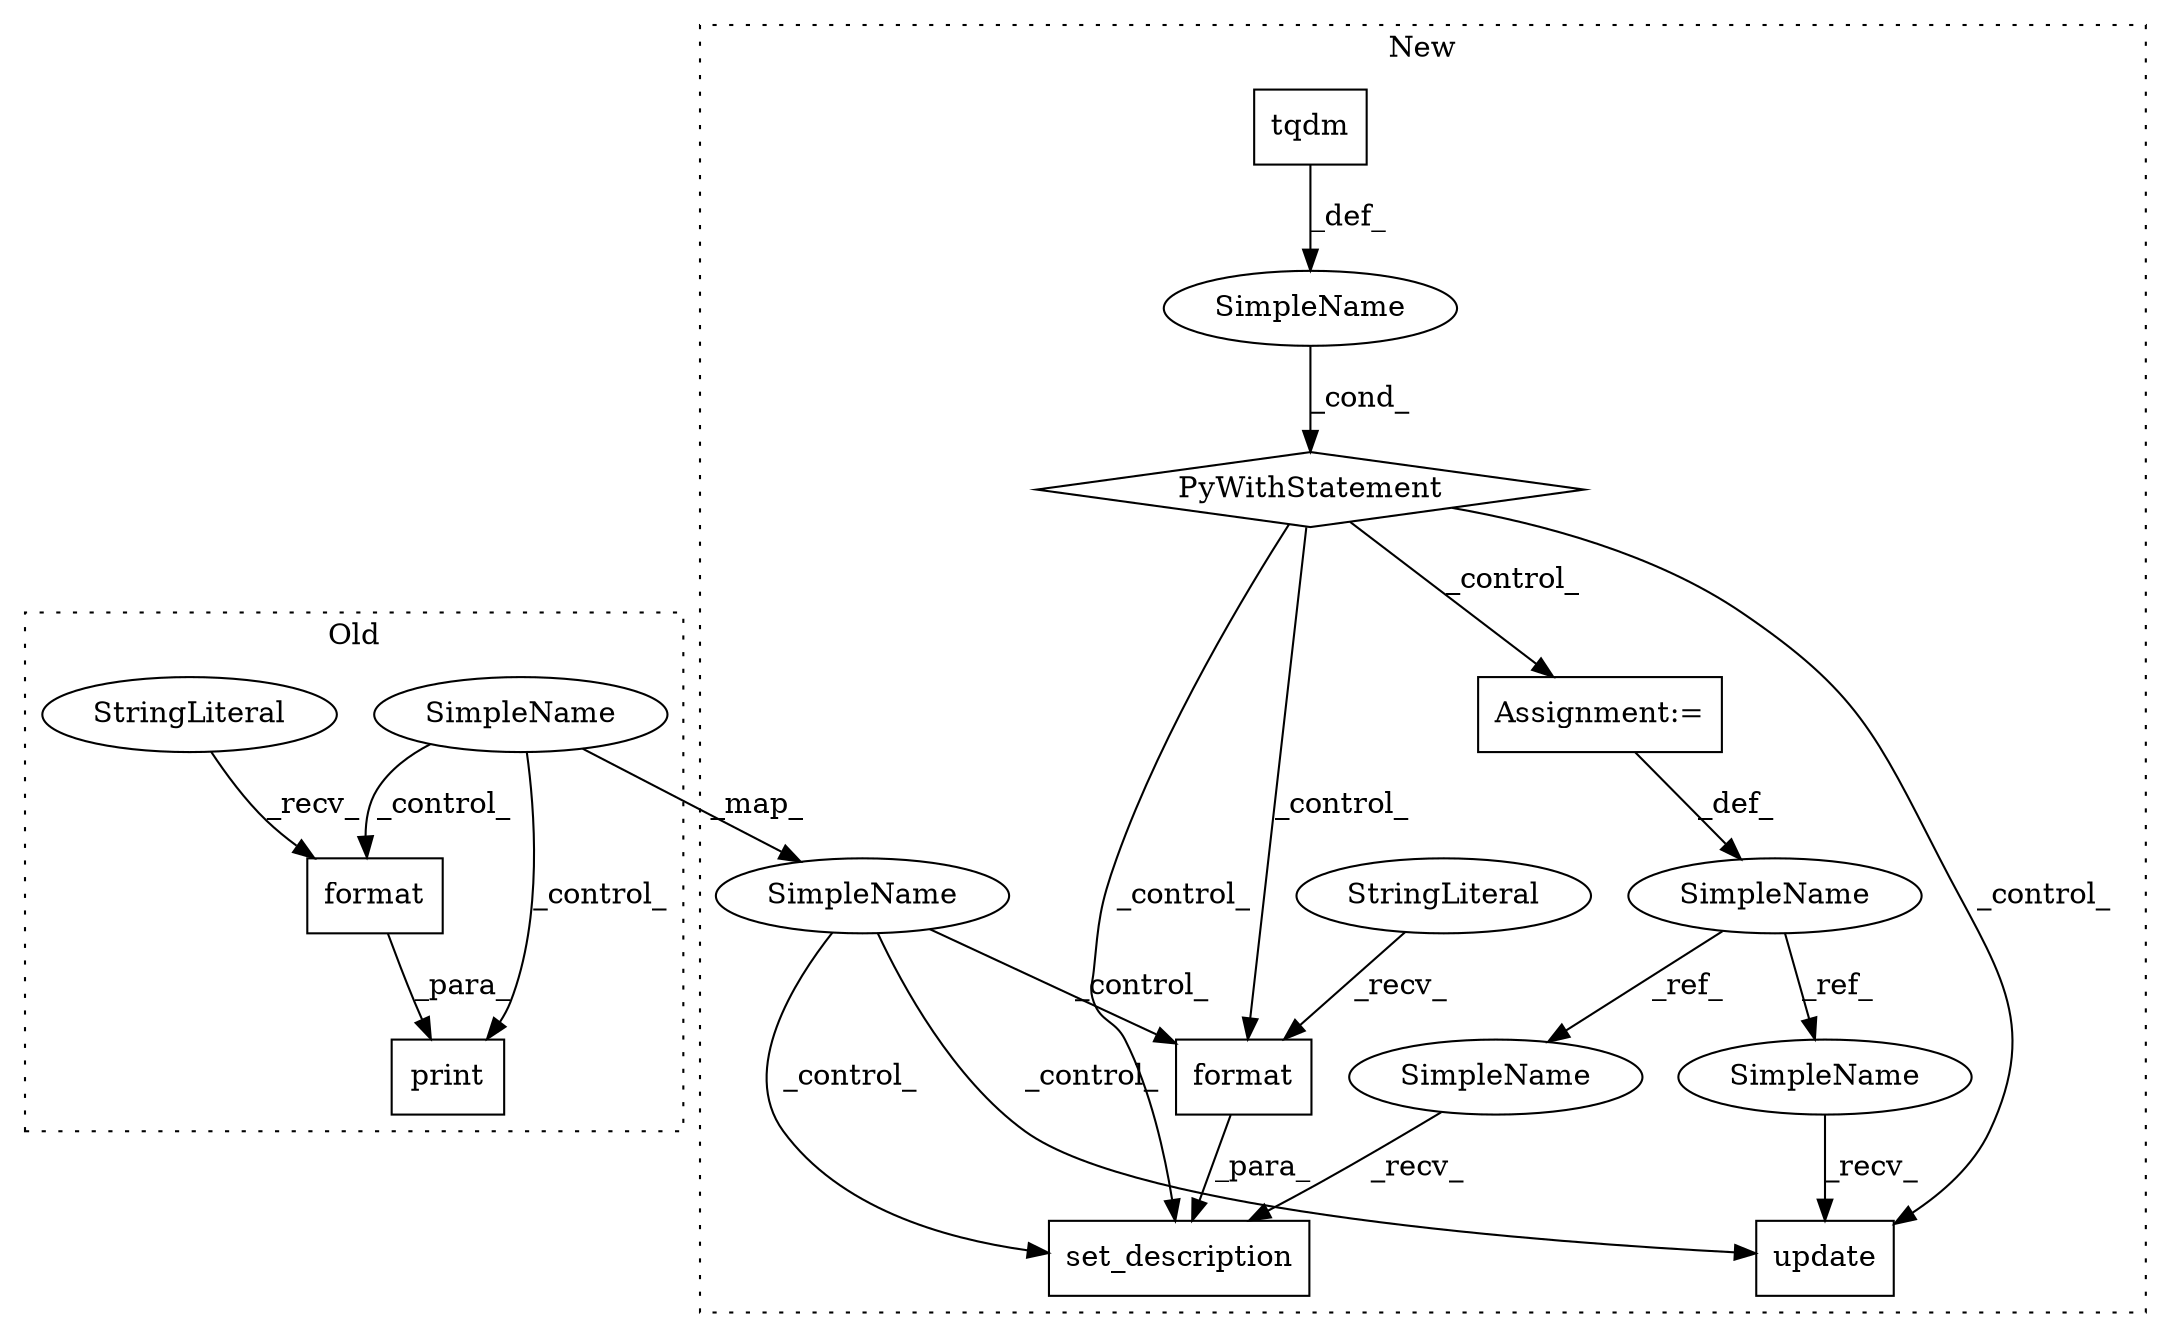 digraph G {
subgraph cluster0 {
1 [label="format" a="32" s="5698,5758" l="7,1" shape="box"];
7 [label="SimpleName" a="42" s="4118" l="1" shape="ellipse"];
10 [label="StringLiteral" a="45" s="5536" l="161" shape="ellipse"];
13 [label="print" a="32" s="5530,5759" l="6,1" shape="box"];
label = "Old";
style="dotted";
}
subgraph cluster1 {
2 [label="set_description" a="32" s="5856,5953" l="16,1" shape="box"];
3 [label="SimpleName" a="42" s="" l="" shape="ellipse"];
4 [label="PyWithStatement" a="104" s="4313,4343" l="10,2" shape="diamond"];
5 [label="update" a="32" s="5969,5991" l="7,1" shape="box"];
6 [label="SimpleName" a="42" s="4454" l="1" shape="ellipse"];
8 [label="format" a="32" s="5911,5952" l="7,1" shape="box"];
9 [label="SimpleName" a="42" s="4357" l="4" shape="ellipse"];
11 [label="StringLiteral" a="45" s="5872" l="38" shape="ellipse"];
12 [label="tqdm" a="32" s="4323,4342" l="5,1" shape="box"];
14 [label="Assignment:=" a="7" s="4357" l="4" shape="box"];
15 [label="SimpleName" a="42" s="5851" l="4" shape="ellipse"];
16 [label="SimpleName" a="42" s="5964" l="4" shape="ellipse"];
label = "New";
style="dotted";
}
1 -> 13 [label="_para_"];
3 -> 4 [label="_cond_"];
4 -> 5 [label="_control_"];
4 -> 8 [label="_control_"];
4 -> 2 [label="_control_"];
4 -> 14 [label="_control_"];
6 -> 5 [label="_control_"];
6 -> 8 [label="_control_"];
6 -> 2 [label="_control_"];
7 -> 13 [label="_control_"];
7 -> 1 [label="_control_"];
7 -> 6 [label="_map_"];
8 -> 2 [label="_para_"];
9 -> 16 [label="_ref_"];
9 -> 15 [label="_ref_"];
10 -> 1 [label="_recv_"];
11 -> 8 [label="_recv_"];
12 -> 3 [label="_def_"];
14 -> 9 [label="_def_"];
15 -> 2 [label="_recv_"];
16 -> 5 [label="_recv_"];
}